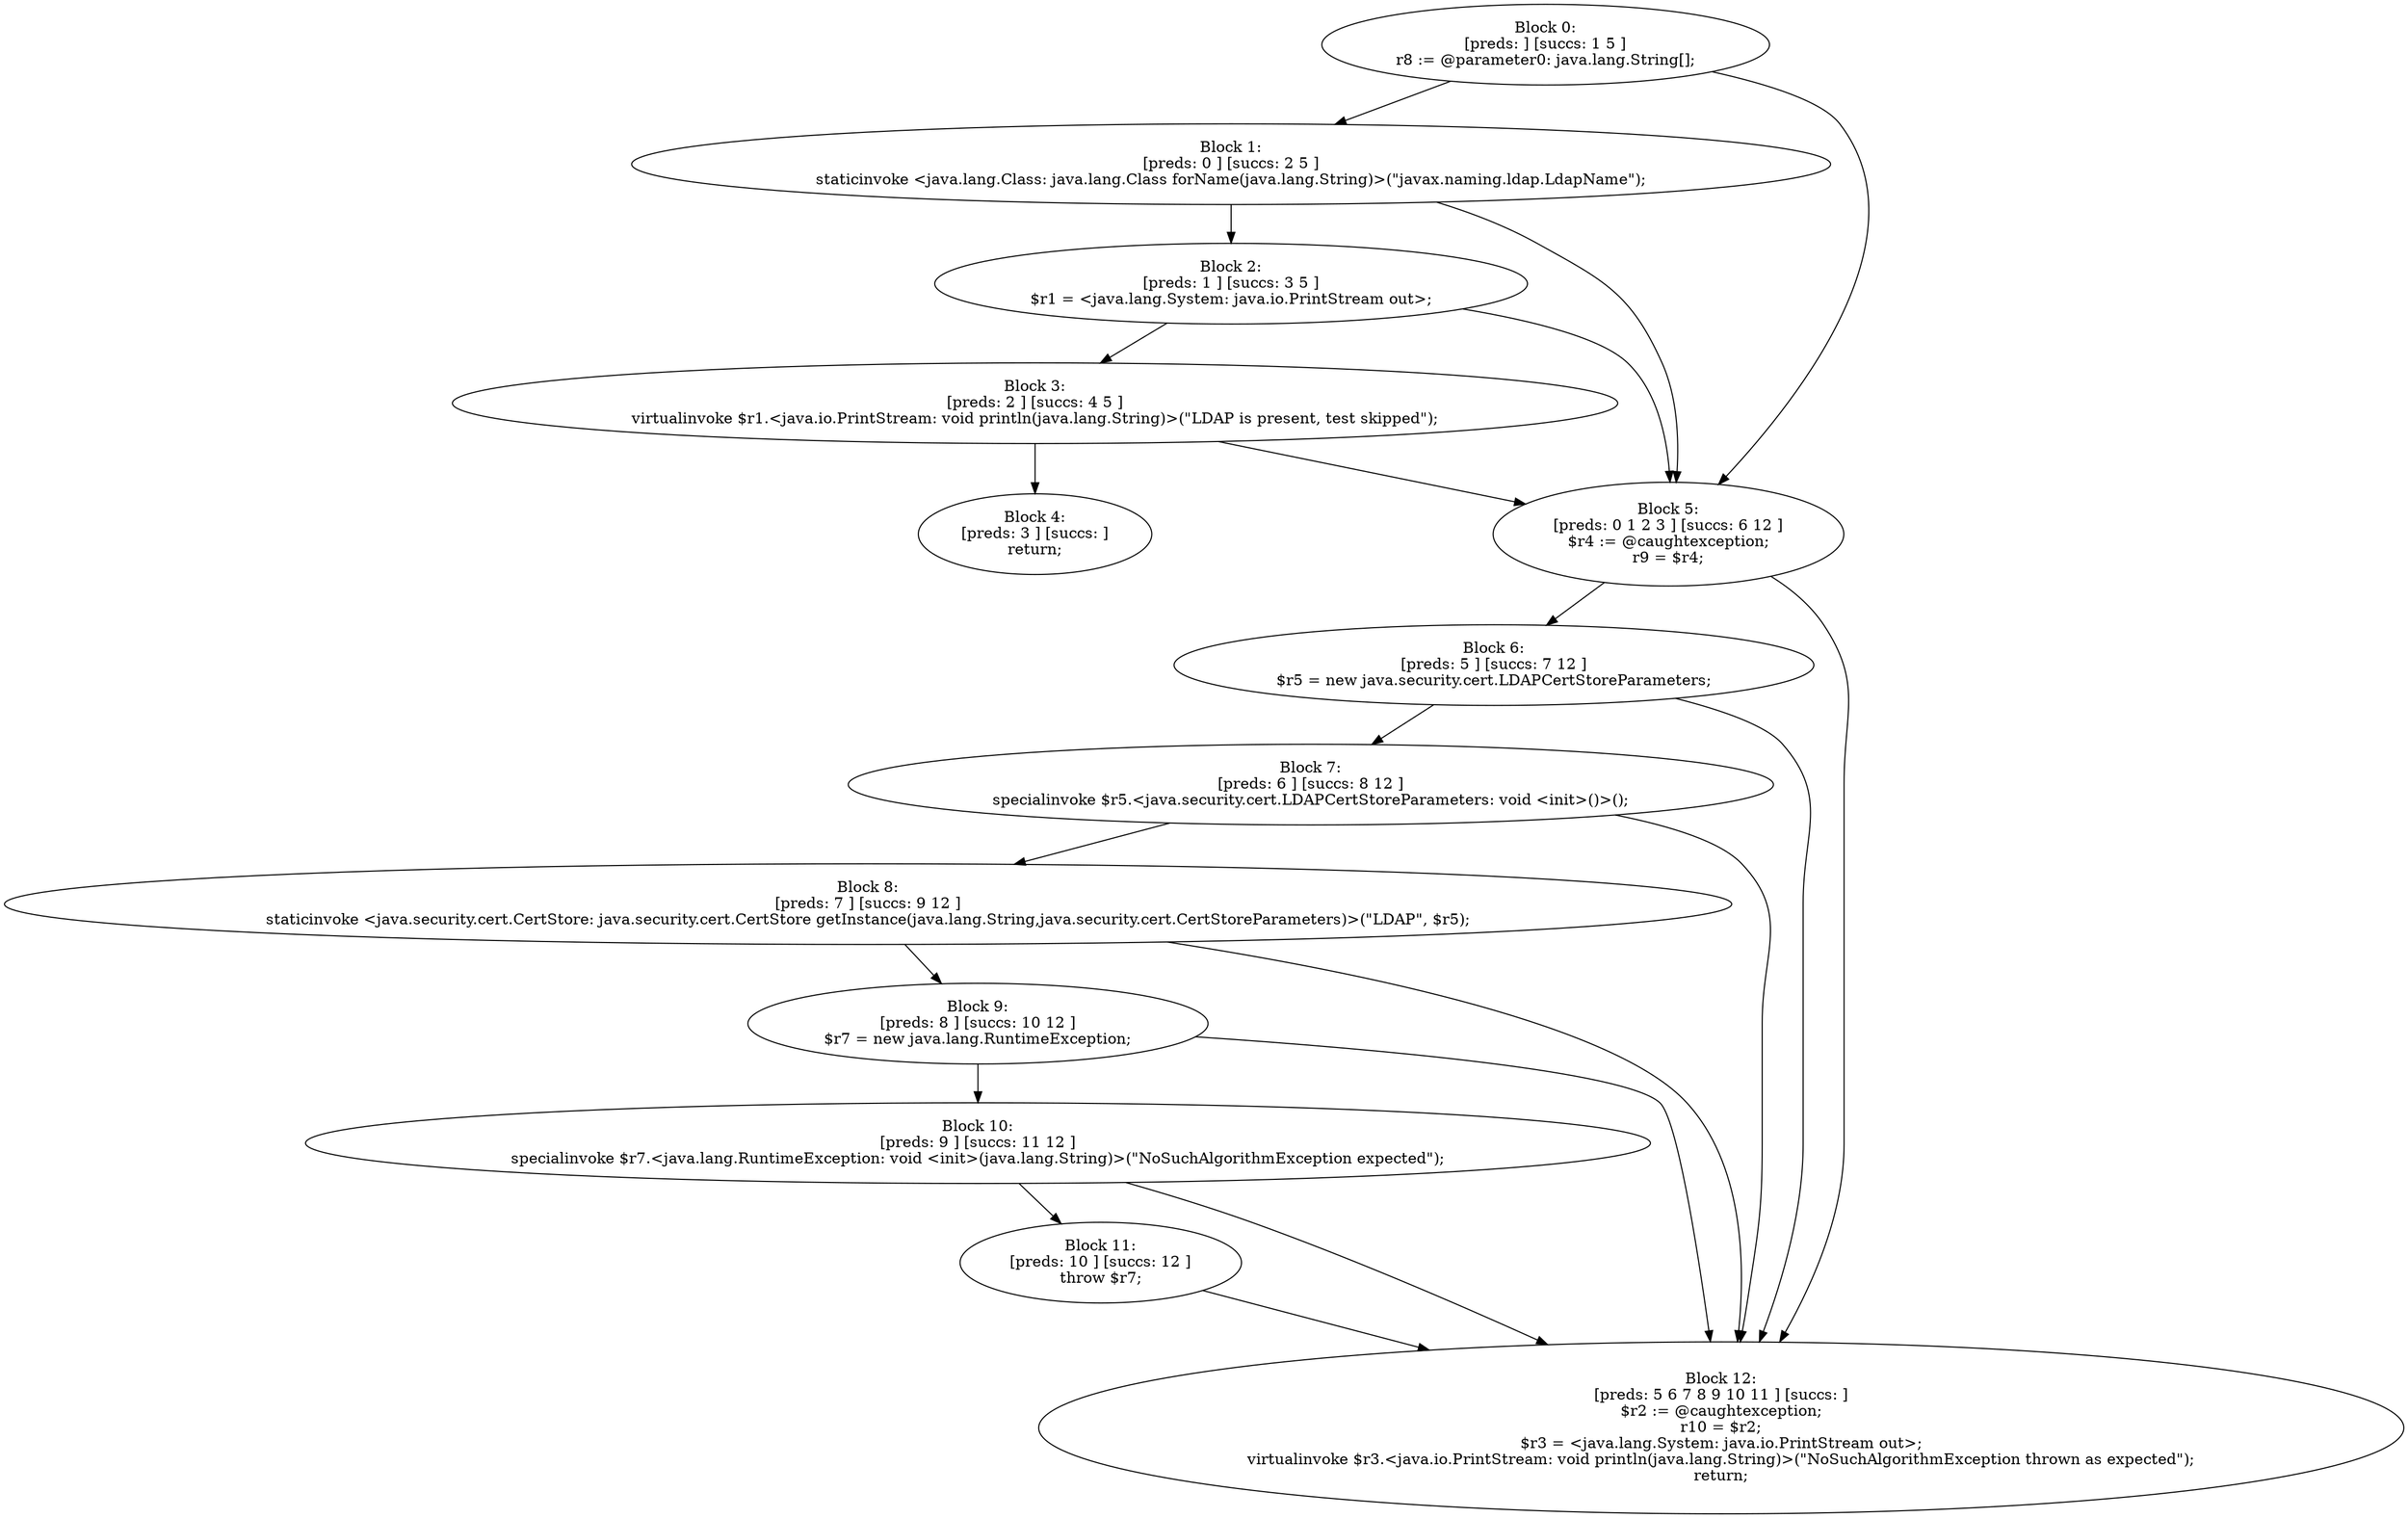 digraph "unitGraph" {
    "Block 0:
[preds: ] [succs: 1 5 ]
r8 := @parameter0: java.lang.String[];
"
    "Block 1:
[preds: 0 ] [succs: 2 5 ]
staticinvoke <java.lang.Class: java.lang.Class forName(java.lang.String)>(\"javax.naming.ldap.LdapName\");
"
    "Block 2:
[preds: 1 ] [succs: 3 5 ]
$r1 = <java.lang.System: java.io.PrintStream out>;
"
    "Block 3:
[preds: 2 ] [succs: 4 5 ]
virtualinvoke $r1.<java.io.PrintStream: void println(java.lang.String)>(\"LDAP is present, test skipped\");
"
    "Block 4:
[preds: 3 ] [succs: ]
return;
"
    "Block 5:
[preds: 0 1 2 3 ] [succs: 6 12 ]
$r4 := @caughtexception;
r9 = $r4;
"
    "Block 6:
[preds: 5 ] [succs: 7 12 ]
$r5 = new java.security.cert.LDAPCertStoreParameters;
"
    "Block 7:
[preds: 6 ] [succs: 8 12 ]
specialinvoke $r5.<java.security.cert.LDAPCertStoreParameters: void <init>()>();
"
    "Block 8:
[preds: 7 ] [succs: 9 12 ]
staticinvoke <java.security.cert.CertStore: java.security.cert.CertStore getInstance(java.lang.String,java.security.cert.CertStoreParameters)>(\"LDAP\", $r5);
"
    "Block 9:
[preds: 8 ] [succs: 10 12 ]
$r7 = new java.lang.RuntimeException;
"
    "Block 10:
[preds: 9 ] [succs: 11 12 ]
specialinvoke $r7.<java.lang.RuntimeException: void <init>(java.lang.String)>(\"NoSuchAlgorithmException expected\");
"
    "Block 11:
[preds: 10 ] [succs: 12 ]
throw $r7;
"
    "Block 12:
[preds: 5 6 7 8 9 10 11 ] [succs: ]
$r2 := @caughtexception;
r10 = $r2;
$r3 = <java.lang.System: java.io.PrintStream out>;
virtualinvoke $r3.<java.io.PrintStream: void println(java.lang.String)>(\"NoSuchAlgorithmException thrown as expected\");
return;
"
    "Block 0:
[preds: ] [succs: 1 5 ]
r8 := @parameter0: java.lang.String[];
"->"Block 1:
[preds: 0 ] [succs: 2 5 ]
staticinvoke <java.lang.Class: java.lang.Class forName(java.lang.String)>(\"javax.naming.ldap.LdapName\");
";
    "Block 0:
[preds: ] [succs: 1 5 ]
r8 := @parameter0: java.lang.String[];
"->"Block 5:
[preds: 0 1 2 3 ] [succs: 6 12 ]
$r4 := @caughtexception;
r9 = $r4;
";
    "Block 1:
[preds: 0 ] [succs: 2 5 ]
staticinvoke <java.lang.Class: java.lang.Class forName(java.lang.String)>(\"javax.naming.ldap.LdapName\");
"->"Block 2:
[preds: 1 ] [succs: 3 5 ]
$r1 = <java.lang.System: java.io.PrintStream out>;
";
    "Block 1:
[preds: 0 ] [succs: 2 5 ]
staticinvoke <java.lang.Class: java.lang.Class forName(java.lang.String)>(\"javax.naming.ldap.LdapName\");
"->"Block 5:
[preds: 0 1 2 3 ] [succs: 6 12 ]
$r4 := @caughtexception;
r9 = $r4;
";
    "Block 2:
[preds: 1 ] [succs: 3 5 ]
$r1 = <java.lang.System: java.io.PrintStream out>;
"->"Block 3:
[preds: 2 ] [succs: 4 5 ]
virtualinvoke $r1.<java.io.PrintStream: void println(java.lang.String)>(\"LDAP is present, test skipped\");
";
    "Block 2:
[preds: 1 ] [succs: 3 5 ]
$r1 = <java.lang.System: java.io.PrintStream out>;
"->"Block 5:
[preds: 0 1 2 3 ] [succs: 6 12 ]
$r4 := @caughtexception;
r9 = $r4;
";
    "Block 3:
[preds: 2 ] [succs: 4 5 ]
virtualinvoke $r1.<java.io.PrintStream: void println(java.lang.String)>(\"LDAP is present, test skipped\");
"->"Block 4:
[preds: 3 ] [succs: ]
return;
";
    "Block 3:
[preds: 2 ] [succs: 4 5 ]
virtualinvoke $r1.<java.io.PrintStream: void println(java.lang.String)>(\"LDAP is present, test skipped\");
"->"Block 5:
[preds: 0 1 2 3 ] [succs: 6 12 ]
$r4 := @caughtexception;
r9 = $r4;
";
    "Block 5:
[preds: 0 1 2 3 ] [succs: 6 12 ]
$r4 := @caughtexception;
r9 = $r4;
"->"Block 6:
[preds: 5 ] [succs: 7 12 ]
$r5 = new java.security.cert.LDAPCertStoreParameters;
";
    "Block 5:
[preds: 0 1 2 3 ] [succs: 6 12 ]
$r4 := @caughtexception;
r9 = $r4;
"->"Block 12:
[preds: 5 6 7 8 9 10 11 ] [succs: ]
$r2 := @caughtexception;
r10 = $r2;
$r3 = <java.lang.System: java.io.PrintStream out>;
virtualinvoke $r3.<java.io.PrintStream: void println(java.lang.String)>(\"NoSuchAlgorithmException thrown as expected\");
return;
";
    "Block 6:
[preds: 5 ] [succs: 7 12 ]
$r5 = new java.security.cert.LDAPCertStoreParameters;
"->"Block 7:
[preds: 6 ] [succs: 8 12 ]
specialinvoke $r5.<java.security.cert.LDAPCertStoreParameters: void <init>()>();
";
    "Block 6:
[preds: 5 ] [succs: 7 12 ]
$r5 = new java.security.cert.LDAPCertStoreParameters;
"->"Block 12:
[preds: 5 6 7 8 9 10 11 ] [succs: ]
$r2 := @caughtexception;
r10 = $r2;
$r3 = <java.lang.System: java.io.PrintStream out>;
virtualinvoke $r3.<java.io.PrintStream: void println(java.lang.String)>(\"NoSuchAlgorithmException thrown as expected\");
return;
";
    "Block 7:
[preds: 6 ] [succs: 8 12 ]
specialinvoke $r5.<java.security.cert.LDAPCertStoreParameters: void <init>()>();
"->"Block 8:
[preds: 7 ] [succs: 9 12 ]
staticinvoke <java.security.cert.CertStore: java.security.cert.CertStore getInstance(java.lang.String,java.security.cert.CertStoreParameters)>(\"LDAP\", $r5);
";
    "Block 7:
[preds: 6 ] [succs: 8 12 ]
specialinvoke $r5.<java.security.cert.LDAPCertStoreParameters: void <init>()>();
"->"Block 12:
[preds: 5 6 7 8 9 10 11 ] [succs: ]
$r2 := @caughtexception;
r10 = $r2;
$r3 = <java.lang.System: java.io.PrintStream out>;
virtualinvoke $r3.<java.io.PrintStream: void println(java.lang.String)>(\"NoSuchAlgorithmException thrown as expected\");
return;
";
    "Block 8:
[preds: 7 ] [succs: 9 12 ]
staticinvoke <java.security.cert.CertStore: java.security.cert.CertStore getInstance(java.lang.String,java.security.cert.CertStoreParameters)>(\"LDAP\", $r5);
"->"Block 9:
[preds: 8 ] [succs: 10 12 ]
$r7 = new java.lang.RuntimeException;
";
    "Block 8:
[preds: 7 ] [succs: 9 12 ]
staticinvoke <java.security.cert.CertStore: java.security.cert.CertStore getInstance(java.lang.String,java.security.cert.CertStoreParameters)>(\"LDAP\", $r5);
"->"Block 12:
[preds: 5 6 7 8 9 10 11 ] [succs: ]
$r2 := @caughtexception;
r10 = $r2;
$r3 = <java.lang.System: java.io.PrintStream out>;
virtualinvoke $r3.<java.io.PrintStream: void println(java.lang.String)>(\"NoSuchAlgorithmException thrown as expected\");
return;
";
    "Block 9:
[preds: 8 ] [succs: 10 12 ]
$r7 = new java.lang.RuntimeException;
"->"Block 10:
[preds: 9 ] [succs: 11 12 ]
specialinvoke $r7.<java.lang.RuntimeException: void <init>(java.lang.String)>(\"NoSuchAlgorithmException expected\");
";
    "Block 9:
[preds: 8 ] [succs: 10 12 ]
$r7 = new java.lang.RuntimeException;
"->"Block 12:
[preds: 5 6 7 8 9 10 11 ] [succs: ]
$r2 := @caughtexception;
r10 = $r2;
$r3 = <java.lang.System: java.io.PrintStream out>;
virtualinvoke $r3.<java.io.PrintStream: void println(java.lang.String)>(\"NoSuchAlgorithmException thrown as expected\");
return;
";
    "Block 10:
[preds: 9 ] [succs: 11 12 ]
specialinvoke $r7.<java.lang.RuntimeException: void <init>(java.lang.String)>(\"NoSuchAlgorithmException expected\");
"->"Block 11:
[preds: 10 ] [succs: 12 ]
throw $r7;
";
    "Block 10:
[preds: 9 ] [succs: 11 12 ]
specialinvoke $r7.<java.lang.RuntimeException: void <init>(java.lang.String)>(\"NoSuchAlgorithmException expected\");
"->"Block 12:
[preds: 5 6 7 8 9 10 11 ] [succs: ]
$r2 := @caughtexception;
r10 = $r2;
$r3 = <java.lang.System: java.io.PrintStream out>;
virtualinvoke $r3.<java.io.PrintStream: void println(java.lang.String)>(\"NoSuchAlgorithmException thrown as expected\");
return;
";
    "Block 11:
[preds: 10 ] [succs: 12 ]
throw $r7;
"->"Block 12:
[preds: 5 6 7 8 9 10 11 ] [succs: ]
$r2 := @caughtexception;
r10 = $r2;
$r3 = <java.lang.System: java.io.PrintStream out>;
virtualinvoke $r3.<java.io.PrintStream: void println(java.lang.String)>(\"NoSuchAlgorithmException thrown as expected\");
return;
";
}
